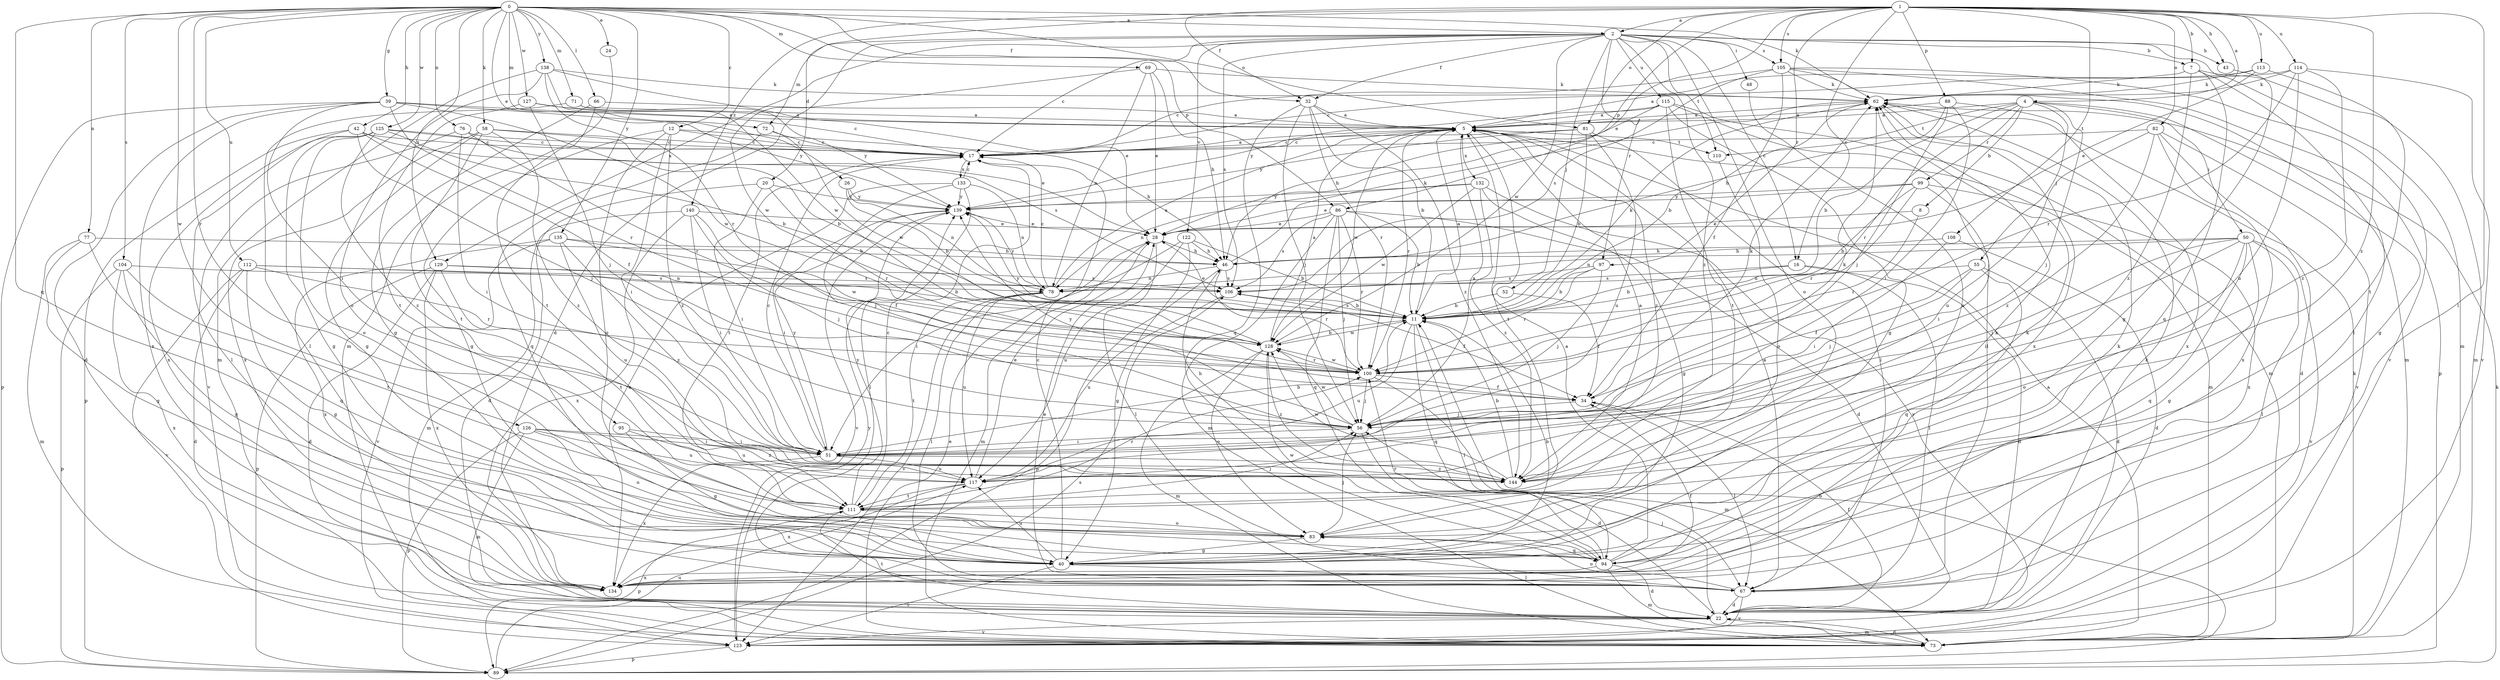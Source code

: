 strict digraph  {
0;
1;
2;
4;
5;
7;
8;
11;
12;
16;
17;
20;
22;
24;
26;
28;
32;
34;
39;
40;
42;
43;
46;
48;
50;
51;
52;
55;
56;
58;
62;
66;
67;
69;
71;
72;
73;
76;
77;
78;
81;
82;
83;
86;
88;
89;
94;
95;
97;
99;
100;
104;
105;
106;
108;
110;
111;
112;
113;
114;
115;
117;
122;
123;
125;
126;
127;
128;
129;
132;
133;
134;
135;
138;
139;
140;
144;
0 -> 2  [label=a];
0 -> 12  [label=c];
0 -> 24  [label=e];
0 -> 26  [label=e];
0 -> 32  [label=f];
0 -> 39  [label=g];
0 -> 42  [label=h];
0 -> 58  [label=k];
0 -> 62  [label=k];
0 -> 66  [label=l];
0 -> 69  [label=m];
0 -> 71  [label=m];
0 -> 72  [label=m];
0 -> 76  [label=n];
0 -> 77  [label=n];
0 -> 81  [label=o];
0 -> 86  [label=p];
0 -> 94  [label=q];
0 -> 95  [label=r];
0 -> 104  [label=s];
0 -> 112  [label=u];
0 -> 125  [label=w];
0 -> 126  [label=w];
0 -> 127  [label=w];
0 -> 129  [label=x];
0 -> 135  [label=y];
0 -> 138  [label=y];
1 -> 2  [label=a];
1 -> 4  [label=a];
1 -> 7  [label=b];
1 -> 16  [label=c];
1 -> 20  [label=d];
1 -> 28  [label=e];
1 -> 32  [label=f];
1 -> 43  [label=h];
1 -> 67  [label=l];
1 -> 81  [label=o];
1 -> 82  [label=o];
1 -> 86  [label=p];
1 -> 88  [label=p];
1 -> 97  [label=r];
1 -> 105  [label=s];
1 -> 108  [label=t];
1 -> 113  [label=u];
1 -> 114  [label=u];
1 -> 140  [label=z];
1 -> 144  [label=z];
2 -> 7  [label=b];
2 -> 16  [label=c];
2 -> 17  [label=c];
2 -> 22  [label=d];
2 -> 32  [label=f];
2 -> 43  [label=h];
2 -> 48  [label=i];
2 -> 52  [label=j];
2 -> 72  [label=m];
2 -> 73  [label=m];
2 -> 83  [label=o];
2 -> 97  [label=r];
2 -> 105  [label=s];
2 -> 106  [label=s];
2 -> 110  [label=t];
2 -> 115  [label=u];
2 -> 122  [label=v];
2 -> 128  [label=w];
2 -> 129  [label=x];
2 -> 144  [label=z];
4 -> 5  [label=a];
4 -> 8  [label=b];
4 -> 11  [label=b];
4 -> 40  [label=g];
4 -> 50  [label=i];
4 -> 55  [label=j];
4 -> 56  [label=j];
4 -> 99  [label=r];
4 -> 100  [label=r];
4 -> 110  [label=t];
5 -> 17  [label=c];
5 -> 73  [label=m];
5 -> 100  [label=r];
5 -> 110  [label=t];
5 -> 111  [label=t];
5 -> 128  [label=w];
5 -> 132  [label=x];
5 -> 144  [label=z];
7 -> 62  [label=k];
7 -> 67  [label=l];
7 -> 73  [label=m];
7 -> 94  [label=q];
7 -> 144  [label=z];
8 -> 28  [label=e];
8 -> 100  [label=r];
11 -> 5  [label=a];
11 -> 28  [label=e];
11 -> 62  [label=k];
11 -> 67  [label=l];
11 -> 94  [label=q];
11 -> 106  [label=s];
11 -> 117  [label=u];
11 -> 128  [label=w];
12 -> 17  [label=c];
12 -> 40  [label=g];
12 -> 46  [label=h];
12 -> 51  [label=i];
12 -> 83  [label=o];
12 -> 144  [label=z];
16 -> 11  [label=b];
16 -> 22  [label=d];
16 -> 67  [label=l];
16 -> 106  [label=s];
17 -> 5  [label=a];
17 -> 111  [label=t];
17 -> 133  [label=x];
20 -> 22  [label=d];
20 -> 51  [label=i];
20 -> 100  [label=r];
20 -> 139  [label=y];
22 -> 34  [label=f];
22 -> 56  [label=j];
22 -> 62  [label=k];
22 -> 73  [label=m];
22 -> 111  [label=t];
22 -> 123  [label=v];
24 -> 73  [label=m];
26 -> 11  [label=b];
26 -> 78  [label=n];
26 -> 139  [label=y];
28 -> 46  [label=h];
28 -> 67  [label=l];
28 -> 73  [label=m];
32 -> 5  [label=a];
32 -> 11  [label=b];
32 -> 56  [label=j];
32 -> 94  [label=q];
32 -> 100  [label=r];
32 -> 144  [label=z];
34 -> 56  [label=j];
34 -> 62  [label=k];
34 -> 67  [label=l];
39 -> 5  [label=a];
39 -> 22  [label=d];
39 -> 51  [label=i];
39 -> 89  [label=p];
39 -> 100  [label=r];
39 -> 128  [label=w];
39 -> 134  [label=x];
39 -> 139  [label=y];
40 -> 11  [label=b];
40 -> 17  [label=c];
40 -> 62  [label=k];
40 -> 67  [label=l];
40 -> 117  [label=u];
40 -> 123  [label=v];
42 -> 17  [label=c];
42 -> 28  [label=e];
42 -> 34  [label=f];
42 -> 56  [label=j];
42 -> 67  [label=l];
42 -> 89  [label=p];
43 -> 40  [label=g];
46 -> 62  [label=k];
46 -> 78  [label=n];
46 -> 89  [label=p];
46 -> 100  [label=r];
46 -> 106  [label=s];
48 -> 83  [label=o];
50 -> 40  [label=g];
50 -> 46  [label=h];
50 -> 51  [label=i];
50 -> 56  [label=j];
50 -> 67  [label=l];
50 -> 78  [label=n];
50 -> 83  [label=o];
50 -> 94  [label=q];
50 -> 123  [label=v];
51 -> 11  [label=b];
51 -> 17  [label=c];
51 -> 117  [label=u];
51 -> 134  [label=x];
51 -> 139  [label=y];
51 -> 144  [label=z];
52 -> 11  [label=b];
52 -> 34  [label=f];
55 -> 22  [label=d];
55 -> 34  [label=f];
55 -> 56  [label=j];
55 -> 78  [label=n];
55 -> 94  [label=q];
56 -> 5  [label=a];
56 -> 22  [label=d];
56 -> 51  [label=i];
56 -> 62  [label=k];
56 -> 128  [label=w];
56 -> 139  [label=y];
58 -> 11  [label=b];
58 -> 17  [label=c];
58 -> 40  [label=g];
58 -> 111  [label=t];
58 -> 134  [label=x];
58 -> 144  [label=z];
62 -> 5  [label=a];
62 -> 11  [label=b];
62 -> 134  [label=x];
66 -> 5  [label=a];
66 -> 40  [label=g];
66 -> 111  [label=t];
67 -> 5  [label=a];
67 -> 22  [label=d];
67 -> 28  [label=e];
67 -> 83  [label=o];
67 -> 123  [label=v];
69 -> 28  [label=e];
69 -> 46  [label=h];
69 -> 62  [label=k];
69 -> 78  [label=n];
69 -> 128  [label=w];
71 -> 5  [label=a];
71 -> 67  [label=l];
71 -> 139  [label=y];
72 -> 17  [label=c];
72 -> 94  [label=q];
72 -> 128  [label=w];
73 -> 5  [label=a];
73 -> 22  [label=d];
73 -> 28  [label=e];
73 -> 62  [label=k];
76 -> 17  [label=c];
76 -> 51  [label=i];
76 -> 100  [label=r];
76 -> 123  [label=v];
77 -> 40  [label=g];
77 -> 46  [label=h];
77 -> 73  [label=m];
77 -> 94  [label=q];
78 -> 5  [label=a];
78 -> 17  [label=c];
78 -> 67  [label=l];
78 -> 111  [label=t];
78 -> 117  [label=u];
78 -> 123  [label=v];
78 -> 139  [label=y];
81 -> 11  [label=b];
81 -> 17  [label=c];
81 -> 67  [label=l];
81 -> 117  [label=u];
81 -> 139  [label=y];
82 -> 17  [label=c];
82 -> 22  [label=d];
82 -> 117  [label=u];
82 -> 123  [label=v];
82 -> 134  [label=x];
82 -> 144  [label=z];
83 -> 40  [label=g];
83 -> 56  [label=j];
83 -> 94  [label=q];
86 -> 11  [label=b];
86 -> 22  [label=d];
86 -> 28  [label=e];
86 -> 56  [label=j];
86 -> 73  [label=m];
86 -> 94  [label=q];
86 -> 100  [label=r];
86 -> 106  [label=s];
88 -> 5  [label=a];
88 -> 46  [label=h];
88 -> 51  [label=i];
88 -> 56  [label=j];
88 -> 134  [label=x];
89 -> 11  [label=b];
89 -> 62  [label=k];
89 -> 106  [label=s];
89 -> 117  [label=u];
94 -> 5  [label=a];
94 -> 22  [label=d];
94 -> 62  [label=k];
94 -> 73  [label=m];
94 -> 100  [label=r];
94 -> 128  [label=w];
94 -> 134  [label=x];
95 -> 40  [label=g];
95 -> 51  [label=i];
95 -> 117  [label=u];
97 -> 11  [label=b];
97 -> 56  [label=j];
97 -> 100  [label=r];
97 -> 106  [label=s];
99 -> 11  [label=b];
99 -> 28  [label=e];
99 -> 51  [label=i];
99 -> 100  [label=r];
99 -> 134  [label=x];
99 -> 139  [label=y];
100 -> 34  [label=f];
100 -> 56  [label=j];
100 -> 73  [label=m];
100 -> 128  [label=w];
104 -> 40  [label=g];
104 -> 89  [label=p];
104 -> 106  [label=s];
104 -> 111  [label=t];
104 -> 134  [label=x];
105 -> 17  [label=c];
105 -> 34  [label=f];
105 -> 62  [label=k];
105 -> 73  [label=m];
105 -> 89  [label=p];
105 -> 106  [label=s];
105 -> 123  [label=v];
106 -> 11  [label=b];
106 -> 34  [label=f];
106 -> 117  [label=u];
108 -> 22  [label=d];
108 -> 46  [label=h];
108 -> 51  [label=i];
110 -> 83  [label=o];
111 -> 17  [label=c];
111 -> 56  [label=j];
111 -> 83  [label=o];
111 -> 89  [label=p];
111 -> 100  [label=r];
111 -> 139  [label=y];
112 -> 11  [label=b];
112 -> 22  [label=d];
112 -> 40  [label=g];
112 -> 100  [label=r];
112 -> 106  [label=s];
112 -> 123  [label=v];
113 -> 5  [label=a];
113 -> 28  [label=e];
113 -> 62  [label=k];
113 -> 111  [label=t];
114 -> 17  [label=c];
114 -> 62  [label=k];
114 -> 100  [label=r];
114 -> 117  [label=u];
114 -> 123  [label=v];
114 -> 144  [label=z];
115 -> 5  [label=a];
115 -> 40  [label=g];
115 -> 46  [label=h];
115 -> 67  [label=l];
115 -> 73  [label=m];
115 -> 111  [label=t];
115 -> 139  [label=y];
117 -> 28  [label=e];
117 -> 111  [label=t];
117 -> 134  [label=x];
122 -> 11  [label=b];
122 -> 40  [label=g];
122 -> 46  [label=h];
122 -> 51  [label=i];
122 -> 117  [label=u];
123 -> 89  [label=p];
123 -> 139  [label=y];
125 -> 11  [label=b];
125 -> 17  [label=c];
125 -> 40  [label=g];
125 -> 83  [label=o];
125 -> 106  [label=s];
125 -> 134  [label=x];
125 -> 144  [label=z];
126 -> 51  [label=i];
126 -> 73  [label=m];
126 -> 83  [label=o];
126 -> 89  [label=p];
126 -> 117  [label=u];
126 -> 144  [label=z];
127 -> 5  [label=a];
127 -> 17  [label=c];
127 -> 56  [label=j];
127 -> 111  [label=t];
128 -> 5  [label=a];
128 -> 11  [label=b];
128 -> 73  [label=m];
128 -> 83  [label=o];
128 -> 100  [label=r];
128 -> 139  [label=y];
128 -> 144  [label=z];
129 -> 22  [label=d];
129 -> 78  [label=n];
129 -> 89  [label=p];
129 -> 106  [label=s];
129 -> 111  [label=t];
129 -> 134  [label=x];
132 -> 40  [label=g];
132 -> 78  [label=n];
132 -> 123  [label=v];
132 -> 128  [label=w];
132 -> 139  [label=y];
132 -> 144  [label=z];
133 -> 17  [label=c];
133 -> 56  [label=j];
133 -> 67  [label=l];
133 -> 78  [label=n];
133 -> 134  [label=x];
133 -> 139  [label=y];
134 -> 34  [label=f];
134 -> 62  [label=k];
135 -> 46  [label=h];
135 -> 117  [label=u];
135 -> 123  [label=v];
135 -> 128  [label=w];
135 -> 134  [label=x];
135 -> 144  [label=z];
138 -> 28  [label=e];
138 -> 62  [label=k];
138 -> 73  [label=m];
138 -> 83  [label=o];
138 -> 100  [label=r];
138 -> 128  [label=w];
139 -> 28  [label=e];
139 -> 51  [label=i];
139 -> 123  [label=v];
140 -> 28  [label=e];
140 -> 34  [label=f];
140 -> 51  [label=i];
140 -> 56  [label=j];
140 -> 73  [label=m];
140 -> 134  [label=x];
144 -> 5  [label=a];
144 -> 11  [label=b];
144 -> 46  [label=h];
144 -> 128  [label=w];
}
